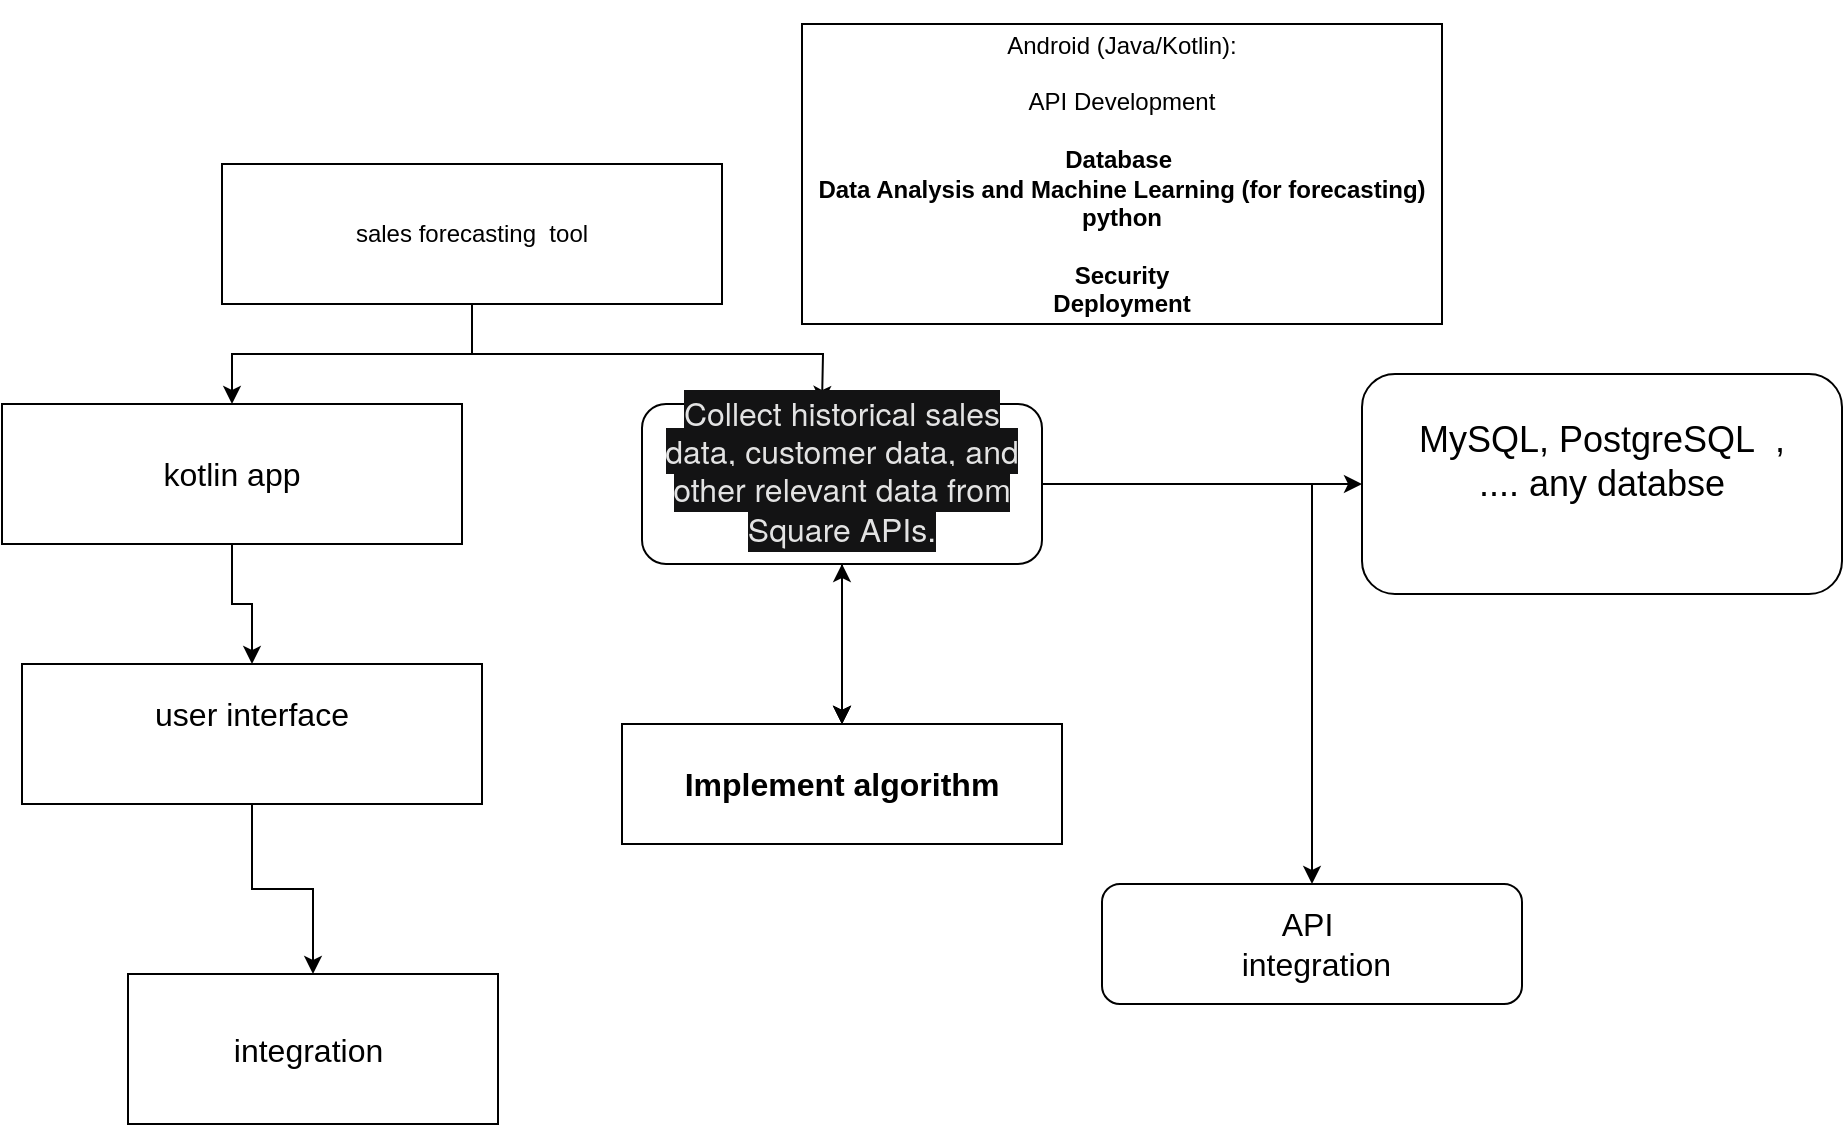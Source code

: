 <mxfile version="21.3.7" type="github">
  <diagram name="Page-1" id="oOyw8tYbS3T_tiZ_2Vlu">
    <mxGraphModel dx="1050" dy="534" grid="1" gridSize="10" guides="1" tooltips="1" connect="1" arrows="1" fold="1" page="1" pageScale="1" pageWidth="850" pageHeight="1100" math="0" shadow="0">
      <root>
        <mxCell id="0" />
        <mxCell id="1" parent="0" />
        <mxCell id="hUuOLfgeM1Ad9lC3ot5--4" style="edgeStyle=orthogonalEdgeStyle;rounded=0;orthogonalLoop=1;jettySize=auto;html=1;exitX=0.5;exitY=1;exitDx=0;exitDy=0;" edge="1" parent="1" source="hUuOLfgeM1Ad9lC3ot5--1">
          <mxGeometry relative="1" as="geometry">
            <mxPoint x="570" y="260" as="targetPoint" />
          </mxGeometry>
        </mxCell>
        <mxCell id="hUuOLfgeM1Ad9lC3ot5--11" value="" style="edgeStyle=orthogonalEdgeStyle;rounded=0;orthogonalLoop=1;jettySize=auto;html=1;" edge="1" parent="1" source="hUuOLfgeM1Ad9lC3ot5--1" target="hUuOLfgeM1Ad9lC3ot5--10">
          <mxGeometry relative="1" as="geometry" />
        </mxCell>
        <mxCell id="hUuOLfgeM1Ad9lC3ot5--1" value="sales forecasting&amp;nbsp; tool" style="rounded=0;whiteSpace=wrap;html=1;" vertex="1" parent="1">
          <mxGeometry x="270" y="140" width="250" height="70" as="geometry" />
        </mxCell>
        <mxCell id="hUuOLfgeM1Ad9lC3ot5--5" style="edgeStyle=orthogonalEdgeStyle;rounded=0;orthogonalLoop=1;jettySize=auto;html=1;exitX=0.5;exitY=1;exitDx=0;exitDy=0;" edge="1" parent="1">
          <mxGeometry relative="1" as="geometry">
            <mxPoint x="570" y="440" as="sourcePoint" />
            <mxPoint x="570" y="440" as="targetPoint" />
          </mxGeometry>
        </mxCell>
        <mxCell id="hUuOLfgeM1Ad9lC3ot5--9" value="" style="edgeStyle=orthogonalEdgeStyle;rounded=0;orthogonalLoop=1;jettySize=auto;html=1;" edge="1" parent="1" source="hUuOLfgeM1Ad9lC3ot5--6" target="hUuOLfgeM1Ad9lC3ot5--7">
          <mxGeometry relative="1" as="geometry" />
        </mxCell>
        <mxCell id="hUuOLfgeM1Ad9lC3ot5--13" value="" style="edgeStyle=orthogonalEdgeStyle;rounded=0;orthogonalLoop=1;jettySize=auto;html=1;" edge="1" parent="1" source="hUuOLfgeM1Ad9lC3ot5--6" target="hUuOLfgeM1Ad9lC3ot5--12">
          <mxGeometry relative="1" as="geometry" />
        </mxCell>
        <mxCell id="hUuOLfgeM1Ad9lC3ot5--19" value="" style="edgeStyle=orthogonalEdgeStyle;rounded=0;orthogonalLoop=1;jettySize=auto;html=1;" edge="1" parent="1" source="hUuOLfgeM1Ad9lC3ot5--6" target="hUuOLfgeM1Ad9lC3ot5--18">
          <mxGeometry relative="1" as="geometry" />
        </mxCell>
        <mxCell id="hUuOLfgeM1Ad9lC3ot5--21" style="edgeStyle=orthogonalEdgeStyle;rounded=0;orthogonalLoop=1;jettySize=auto;html=1;" edge="1" parent="1" source="hUuOLfgeM1Ad9lC3ot5--6">
          <mxGeometry relative="1" as="geometry">
            <mxPoint x="580" y="420" as="targetPoint" />
          </mxGeometry>
        </mxCell>
        <mxCell id="hUuOLfgeM1Ad9lC3ot5--6" value="&#xa;&lt;span style=&quot;color: rgb(227, 227, 227); font-family: &amp;quot;Google Sans&amp;quot;, &amp;quot;Helvetica Neue&amp;quot;, sans-serif; font-size: 16px; font-style: normal; font-variant-ligatures: normal; font-variant-caps: normal; font-weight: 400; letter-spacing: normal; orphans: 2; text-align: start; text-indent: 0px; text-transform: none; widows: 2; word-spacing: 0px; -webkit-text-stroke-width: 0px; background-color: rgb(19, 19, 20); text-decoration-thickness: initial; text-decoration-style: initial; text-decoration-color: initial; float: none; display: inline !important;&quot;&gt;Collect historical sales data, customer data, and other relevant data from Square APIs.&lt;/span&gt;&#xa;&#xa;" style="rounded=1;whiteSpace=wrap;html=1;" vertex="1" parent="1">
          <mxGeometry x="480" y="260" width="200" height="80" as="geometry" />
        </mxCell>
        <mxCell id="hUuOLfgeM1Ad9lC3ot5--8" value="" style="edgeStyle=orthogonalEdgeStyle;rounded=0;orthogonalLoop=1;jettySize=auto;html=1;" edge="1" parent="1" source="hUuOLfgeM1Ad9lC3ot5--7" target="hUuOLfgeM1Ad9lC3ot5--6">
          <mxGeometry relative="1" as="geometry" />
        </mxCell>
        <mxCell id="hUuOLfgeM1Ad9lC3ot5--20" style="edgeStyle=orthogonalEdgeStyle;rounded=0;orthogonalLoop=1;jettySize=auto;html=1;" edge="1" parent="1" source="hUuOLfgeM1Ad9lC3ot5--7">
          <mxGeometry relative="1" as="geometry">
            <mxPoint x="580" y="420" as="targetPoint" />
          </mxGeometry>
        </mxCell>
        <mxCell id="hUuOLfgeM1Ad9lC3ot5--7" value="&lt;font size=&quot;3&quot;&gt;&lt;b&gt;Implement algorithm&lt;/b&gt;&lt;/font&gt;" style="rounded=0;whiteSpace=wrap;html=1;" vertex="1" parent="1">
          <mxGeometry x="470" y="420" width="220" height="60" as="geometry" />
        </mxCell>
        <mxCell id="hUuOLfgeM1Ad9lC3ot5--15" value="" style="edgeStyle=orthogonalEdgeStyle;rounded=0;orthogonalLoop=1;jettySize=auto;html=1;" edge="1" parent="1" source="hUuOLfgeM1Ad9lC3ot5--10" target="hUuOLfgeM1Ad9lC3ot5--14">
          <mxGeometry relative="1" as="geometry" />
        </mxCell>
        <mxCell id="hUuOLfgeM1Ad9lC3ot5--10" value="&lt;font size=&quot;3&quot;&gt;kotlin app&lt;/font&gt;" style="rounded=0;whiteSpace=wrap;html=1;" vertex="1" parent="1">
          <mxGeometry x="160" y="260" width="230" height="70" as="geometry" />
        </mxCell>
        <mxCell id="hUuOLfgeM1Ad9lC3ot5--12" value="&lt;font style=&quot;font-size: 18px;&quot;&gt;MySQL, PostgreSQL&amp;nbsp; ,&lt;br&gt;.... any databse&lt;br&gt;&lt;br&gt;&lt;/font&gt;" style="whiteSpace=wrap;html=1;rounded=1;" vertex="1" parent="1">
          <mxGeometry x="840" y="245" width="240" height="110" as="geometry" />
        </mxCell>
        <mxCell id="hUuOLfgeM1Ad9lC3ot5--17" value="" style="edgeStyle=orthogonalEdgeStyle;rounded=0;orthogonalLoop=1;jettySize=auto;html=1;" edge="1" parent="1" source="hUuOLfgeM1Ad9lC3ot5--14" target="hUuOLfgeM1Ad9lC3ot5--16">
          <mxGeometry relative="1" as="geometry" />
        </mxCell>
        <mxCell id="hUuOLfgeM1Ad9lC3ot5--14" value="&lt;font size=&quot;3&quot;&gt;user interface&lt;br&gt;&lt;br&gt;&lt;/font&gt;" style="rounded=0;whiteSpace=wrap;html=1;" vertex="1" parent="1">
          <mxGeometry x="170" y="390" width="230" height="70" as="geometry" />
        </mxCell>
        <mxCell id="hUuOLfgeM1Ad9lC3ot5--16" value="&lt;font size=&quot;3&quot;&gt;integration&amp;nbsp;&lt;/font&gt;" style="whiteSpace=wrap;html=1;rounded=0;" vertex="1" parent="1">
          <mxGeometry x="223" y="545" width="185" height="75" as="geometry" />
        </mxCell>
        <mxCell id="hUuOLfgeM1Ad9lC3ot5--18" value="&lt;font size=&quot;3&quot;&gt;API&amp;nbsp;&lt;br&gt;&amp;nbsp;integration&lt;/font&gt;" style="whiteSpace=wrap;html=1;rounded=1;" vertex="1" parent="1">
          <mxGeometry x="710" y="500" width="210" height="60" as="geometry" />
        </mxCell>
        <mxCell id="hUuOLfgeM1Ad9lC3ot5--22" value="&lt;br&gt;Android (Java/Kotlin):&lt;br&gt;&lt;br&gt;API Development&lt;br&gt;&lt;br&gt;&lt;div&gt;&lt;b&gt;Database&amp;nbsp;&lt;/b&gt;&lt;/div&gt;&lt;div&gt;&lt;span style=&quot;border: 0px solid rgb(217, 217, 227); box-sizing: border-box; --tw-border-spacing-x: 0; --tw-border-spacing-y: 0; --tw-translate-x: 0; --tw-translate-y: 0; --tw-rotate: 0; --tw-skew-x: 0; --tw-skew-y: 0; --tw-scale-x: 1; --tw-scale-y: 1; --tw-pan-x: ; --tw-pan-y: ; --tw-pinch-zoom: ; --tw-scroll-snap-strictness: proximity; --tw-gradient-from-position: ; --tw-gradient-via-position: ; --tw-gradient-to-position: ; --tw-ordinal: ; --tw-slashed-zero: ; --tw-numeric-figure: ; --tw-numeric-spacing: ; --tw-numeric-fraction: ; --tw-ring-inset: ; --tw-ring-offset-width: 0px; --tw-ring-offset-color: #fff; --tw-ring-color: rgba(69,89,164,.5); --tw-ring-offset-shadow: 0 0 transparent; --tw-ring-shadow: 0 0 transparent; --tw-shadow: 0 0 transparent; --tw-shadow-colored: 0 0 transparent; --tw-blur: ; --tw-brightness: ; --tw-contrast: ; --tw-grayscale: ; --tw-hue-rotate: ; --tw-invert: ; --tw-saturate: ; --tw-sepia: ; --tw-drop-shadow: ; --tw-backdrop-blur: ; --tw-backdrop-brightness: ; --tw-backdrop-contrast: ; --tw-backdrop-grayscale: ; --tw-backdrop-hue-rotate: ; --tw-backdrop-invert: ; --tw-backdrop-opacity: ; --tw-backdrop-saturate: ; --tw-backdrop-sepia: ; font-weight: 600; color: var(--tw-prose-bold);&quot;&gt;Data Analysis and Machine Learning (for forecasting) python&lt;br&gt;&lt;/span&gt;&lt;/div&gt;&lt;div&gt;&lt;span style=&quot;border: 0px solid rgb(217, 217, 227); box-sizing: border-box; --tw-border-spacing-x: 0; --tw-border-spacing-y: 0; --tw-translate-x: 0; --tw-translate-y: 0; --tw-rotate: 0; --tw-skew-x: 0; --tw-skew-y: 0; --tw-scale-x: 1; --tw-scale-y: 1; --tw-pan-x: ; --tw-pan-y: ; --tw-pinch-zoom: ; --tw-scroll-snap-strictness: proximity; --tw-gradient-from-position: ; --tw-gradient-via-position: ; --tw-gradient-to-position: ; --tw-ordinal: ; --tw-slashed-zero: ; --tw-numeric-figure: ; --tw-numeric-spacing: ; --tw-numeric-fraction: ; --tw-ring-inset: ; --tw-ring-offset-width: 0px; --tw-ring-offset-color: #fff; --tw-ring-color: rgba(69,89,164,.5); --tw-ring-offset-shadow: 0 0 transparent; --tw-ring-shadow: 0 0 transparent; --tw-shadow: 0 0 transparent; --tw-shadow-colored: 0 0 transparent; --tw-blur: ; --tw-brightness: ; --tw-contrast: ; --tw-grayscale: ; --tw-hue-rotate: ; --tw-invert: ; --tw-saturate: ; --tw-sepia: ; --tw-drop-shadow: ; --tw-backdrop-blur: ; --tw-backdrop-brightness: ; --tw-backdrop-contrast: ; --tw-backdrop-grayscale: ; --tw-backdrop-hue-rotate: ; --tw-backdrop-invert: ; --tw-backdrop-opacity: ; --tw-backdrop-saturate: ; --tw-backdrop-sepia: ; font-weight: 600; color: var(--tw-prose-bold);&quot;&gt;&lt;br&gt;&lt;/span&gt;&lt;/div&gt;&lt;div&gt;&lt;span style=&quot;border: 0px solid rgb(217, 217, 227); box-sizing: border-box; --tw-border-spacing-x: 0; --tw-border-spacing-y: 0; --tw-translate-x: 0; --tw-translate-y: 0; --tw-rotate: 0; --tw-skew-x: 0; --tw-skew-y: 0; --tw-scale-x: 1; --tw-scale-y: 1; --tw-pan-x: ; --tw-pan-y: ; --tw-pinch-zoom: ; --tw-scroll-snap-strictness: proximity; --tw-gradient-from-position: ; --tw-gradient-via-position: ; --tw-gradient-to-position: ; --tw-ordinal: ; --tw-slashed-zero: ; --tw-numeric-figure: ; --tw-numeric-spacing: ; --tw-numeric-fraction: ; --tw-ring-inset: ; --tw-ring-offset-width: 0px; --tw-ring-offset-color: #fff; --tw-ring-color: rgba(69,89,164,.5); --tw-ring-offset-shadow: 0 0 transparent; --tw-ring-shadow: 0 0 transparent; --tw-shadow: 0 0 transparent; --tw-shadow-colored: 0 0 transparent; --tw-blur: ; --tw-brightness: ; --tw-contrast: ; --tw-grayscale: ; --tw-hue-rotate: ; --tw-invert: ; --tw-saturate: ; --tw-sepia: ; --tw-drop-shadow: ; --tw-backdrop-blur: ; --tw-backdrop-brightness: ; --tw-backdrop-contrast: ; --tw-backdrop-grayscale: ; --tw-backdrop-hue-rotate: ; --tw-backdrop-invert: ; --tw-backdrop-opacity: ; --tw-backdrop-saturate: ; --tw-backdrop-sepia: ; font-weight: 600; color: var(--tw-prose-bold);&quot;&gt;Security&lt;br&gt;&lt;/span&gt;&lt;/div&gt;&lt;div&gt;&lt;span style=&quot;border: 0px solid rgb(217, 217, 227); box-sizing: border-box; --tw-border-spacing-x: 0; --tw-border-spacing-y: 0; --tw-translate-x: 0; --tw-translate-y: 0; --tw-rotate: 0; --tw-skew-x: 0; --tw-skew-y: 0; --tw-scale-x: 1; --tw-scale-y: 1; --tw-pan-x: ; --tw-pan-y: ; --tw-pinch-zoom: ; --tw-scroll-snap-strictness: proximity; --tw-gradient-from-position: ; --tw-gradient-via-position: ; --tw-gradient-to-position: ; --tw-ordinal: ; --tw-slashed-zero: ; --tw-numeric-figure: ; --tw-numeric-spacing: ; --tw-numeric-fraction: ; --tw-ring-inset: ; --tw-ring-offset-width: 0px; --tw-ring-offset-color: #fff; --tw-ring-color: rgba(69,89,164,.5); --tw-ring-offset-shadow: 0 0 transparent; --tw-ring-shadow: 0 0 transparent; --tw-shadow: 0 0 transparent; --tw-shadow-colored: 0 0 transparent; --tw-blur: ; --tw-brightness: ; --tw-contrast: ; --tw-grayscale: ; --tw-hue-rotate: ; --tw-invert: ; --tw-saturate: ; --tw-sepia: ; --tw-drop-shadow: ; --tw-backdrop-blur: ; --tw-backdrop-brightness: ; --tw-backdrop-contrast: ; --tw-backdrop-grayscale: ; --tw-backdrop-hue-rotate: ; --tw-backdrop-invert: ; --tw-backdrop-opacity: ; --tw-backdrop-saturate: ; --tw-backdrop-sepia: ; font-weight: 600; color: var(--tw-prose-bold);&quot;&gt;Deployment&lt;/span&gt;&lt;/div&gt;&lt;div&gt;&lt;span style=&quot;border: 0px solid rgb(217, 217, 227); box-sizing: border-box; --tw-border-spacing-x: 0; --tw-border-spacing-y: 0; --tw-translate-x: 0; --tw-translate-y: 0; --tw-rotate: 0; --tw-skew-x: 0; --tw-skew-y: 0; --tw-scale-x: 1; --tw-scale-y: 1; --tw-pan-x: ; --tw-pan-y: ; --tw-pinch-zoom: ; --tw-scroll-snap-strictness: proximity; --tw-gradient-from-position: ; --tw-gradient-via-position: ; --tw-gradient-to-position: ; --tw-ordinal: ; --tw-slashed-zero: ; --tw-numeric-figure: ; --tw-numeric-spacing: ; --tw-numeric-fraction: ; --tw-ring-inset: ; --tw-ring-offset-width: 0px; --tw-ring-offset-color: #fff; --tw-ring-color: rgba(69,89,164,.5); --tw-ring-offset-shadow: 0 0 transparent; --tw-ring-shadow: 0 0 transparent; --tw-shadow: 0 0 transparent; --tw-shadow-colored: 0 0 transparent; --tw-blur: ; --tw-brightness: ; --tw-contrast: ; --tw-grayscale: ; --tw-hue-rotate: ; --tw-invert: ; --tw-saturate: ; --tw-sepia: ; --tw-drop-shadow: ; --tw-backdrop-blur: ; --tw-backdrop-brightness: ; --tw-backdrop-contrast: ; --tw-backdrop-grayscale: ; --tw-backdrop-hue-rotate: ; --tw-backdrop-invert: ; --tw-backdrop-opacity: ; --tw-backdrop-saturate: ; --tw-backdrop-sepia: ; font-weight: 600; color: var(--tw-prose-bold);&quot;&gt;&lt;br&gt;&lt;/span&gt;&lt;/div&gt;&lt;ul style=&quot;border: 0px solid rgb(217, 217, 227); box-sizing: border-box; --tw-border-spacing-x: 0; --tw-border-spacing-y: 0; --tw-translate-x: 0; --tw-translate-y: 0; --tw-rotate: 0; --tw-skew-x: 0; --tw-skew-y: 0; --tw-scale-x: 1; --tw-scale-y: 1; --tw-pan-x: ; --tw-pan-y: ; --tw-pinch-zoom: ; --tw-scroll-snap-strictness: proximity; --tw-gradient-from-position: ; --tw-gradient-via-position: ; --tw-gradient-to-position: ; --tw-ordinal: ; --tw-slashed-zero: ; --tw-numeric-figure: ; --tw-numeric-spacing: ; --tw-numeric-fraction: ; --tw-ring-inset: ; --tw-ring-offset-width: 0px; --tw-ring-offset-color: #fff; --tw-ring-color: rgba(69,89,164,.5); --tw-ring-offset-shadow: 0 0 transparent; --tw-ring-shadow: 0 0 transparent; --tw-shadow: 0 0 transparent; --tw-shadow-colored: 0 0 transparent; --tw-blur: ; --tw-brightness: ; --tw-contrast: ; --tw-grayscale: ; --tw-hue-rotate: ; --tw-invert: ; --tw-saturate: ; --tw-sepia: ; --tw-drop-shadow: ; --tw-backdrop-blur: ; --tw-backdrop-brightness: ; --tw-backdrop-contrast: ; --tw-backdrop-grayscale: ; --tw-backdrop-hue-rotate: ; --tw-backdrop-invert: ; --tw-backdrop-opacity: ; --tw-backdrop-saturate: ; --tw-backdrop-sepia: ; list-style-position: initial; list-style-image: initial; margin: 0px 0px 0px 1rem; padding: 0px; display: flex; flex-direction: column; color: rgb(209, 213, 219); font-family: Söhne, ui-sans-serif, system-ui, -apple-system, &amp;quot;Segoe UI&amp;quot;, Roboto, Ubuntu, Cantarell, &amp;quot;Noto Sans&amp;quot;, sans-serif, &amp;quot;Helvetica Neue&amp;quot;, Arial, &amp;quot;Apple Color Emoji&amp;quot;, &amp;quot;Segoe UI Emoji&amp;quot;, &amp;quot;Segoe UI Symbol&amp;quot;, &amp;quot;Noto Color Emoji&amp;quot;; font-size: 16px; text-align: left; background-color: rgb(68, 70, 84);&quot;&gt;&lt;/ul&gt;" style="rounded=0;whiteSpace=wrap;html=1;" vertex="1" parent="1">
          <mxGeometry x="560" y="70" width="320" height="150" as="geometry" />
        </mxCell>
      </root>
    </mxGraphModel>
  </diagram>
</mxfile>
